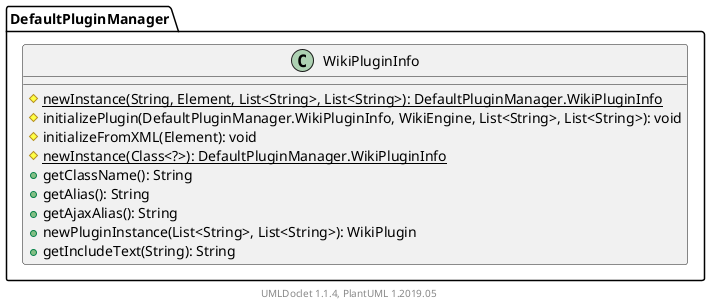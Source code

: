 @startuml

    class DefaultPluginManager.WikiPluginInfo [[DefaultPluginManager.WikiPluginInfo.html]] {
        {static} #newInstance(String, Element, List<String>, List<String>): DefaultPluginManager.WikiPluginInfo
        #initializePlugin(DefaultPluginManager.WikiPluginInfo, WikiEngine, List<String>, List<String>): void
        #initializeFromXML(Element): void
        {static} #newInstance(Class<?>): DefaultPluginManager.WikiPluginInfo
        +getClassName(): String
        +getAlias(): String
        +getAjaxAlias(): String
        +newPluginInstance(List<String>, List<String>): WikiPlugin
        +getIncludeText(String): String
    }


    center footer UMLDoclet 1.1.4, PlantUML 1.2019.05
@enduml
